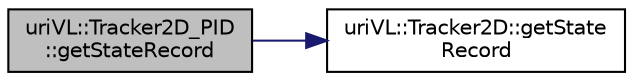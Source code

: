 digraph "uriVL::Tracker2D_PID::getStateRecord"
{
  edge [fontname="Helvetica",fontsize="10",labelfontname="Helvetica",labelfontsize="10"];
  node [fontname="Helvetica",fontsize="10",shape=record];
  rankdir="LR";
  Node1 [label="uriVL::Tracker2D_PID\l::getStateRecord",height=0.2,width=0.4,color="black", fillcolor="grey75", style="filled", fontcolor="black"];
  Node1 -> Node2 [color="midnightblue",fontsize="10",style="solid",fontname="Helvetica"];
  Node2 [label="uriVL::Tracker2D::getState\lRecord",height=0.2,width=0.4,color="black", fillcolor="white", style="filled",URL="$classuriVL_1_1Tracker2D.html#a7cba33578de03e8c878d51ce3ac2cc5d",tooltip="get the real state record of the target(s) "];
}
